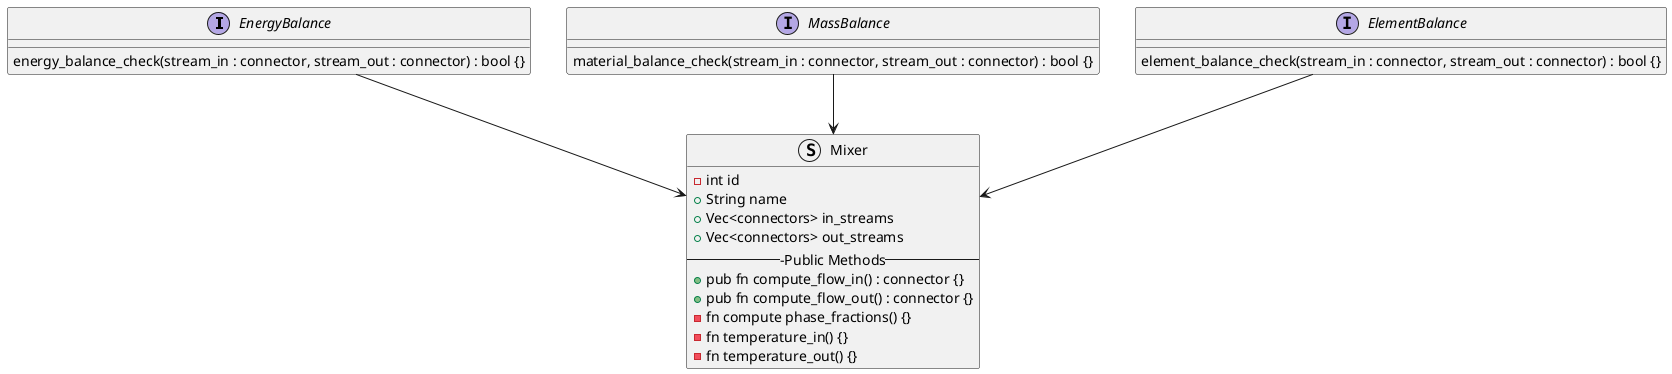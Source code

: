 @startuml Blocks_Module_Class_Diagram

Interface EnergyBalance {
  energy_balance_check(stream_in : connector, stream_out : connector) : bool {} 
}

Interface MassBalance {
  material_balance_check(stream_in : connector, stream_out : connector) : bool {}  
}


Interface ElementBalance {
  element_balance_check(stream_in : connector, stream_out : connector) : bool {}
}





Struct Mixer {
  - int id
  + String name
  + Vec<connectors> in_streams
  + Vec<connectors> out_streams
  ---Public Methods--
  + pub fn compute_flow_in() : connector {}
  + pub fn compute_flow_out() : connector {}
  - fn compute phase_fractions() {}
  - fn temperature_in() {}
  - fn temperature_out() {}
}

EnergyBalance --> Mixer
MassBalance --> Mixer
ElementBalance --> Mixer


@enduml

